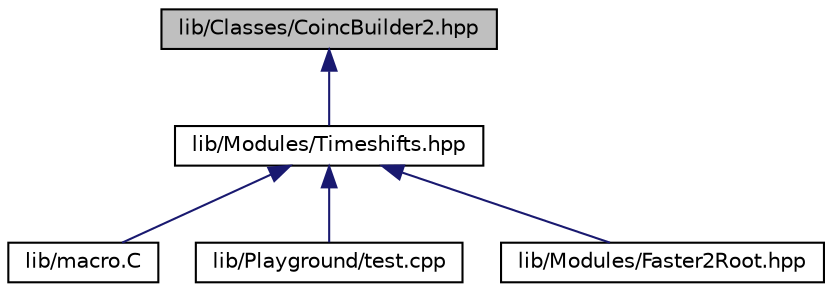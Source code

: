 digraph "lib/Classes/CoincBuilder2.hpp"
{
 // LATEX_PDF_SIZE
  edge [fontname="Helvetica",fontsize="10",labelfontname="Helvetica",labelfontsize="10"];
  node [fontname="Helvetica",fontsize="10",shape=record];
  Node1 [label="lib/Classes/CoincBuilder2.hpp",height=0.2,width=0.4,color="black", fillcolor="grey75", style="filled", fontcolor="black",tooltip=" "];
  Node1 -> Node2 [dir="back",color="midnightblue",fontsize="10",style="solid",fontname="Helvetica"];
  Node2 [label="lib/Modules/Timeshifts.hpp",height=0.2,width=0.4,color="black", fillcolor="white", style="filled",URL="$_timeshifts_8hpp.html",tooltip=" "];
  Node2 -> Node3 [dir="back",color="midnightblue",fontsize="10",style="solid",fontname="Helvetica"];
  Node3 [label="lib/macro.C",height=0.2,width=0.4,color="black", fillcolor="white", style="filled",URL="$macro_8_c.html",tooltip=" "];
  Node2 -> Node4 [dir="back",color="midnightblue",fontsize="10",style="solid",fontname="Helvetica"];
  Node4 [label="lib/Playground/test.cpp",height=0.2,width=0.4,color="black", fillcolor="white", style="filled",URL="$test_8cpp.html",tooltip=" "];
  Node2 -> Node5 [dir="back",color="midnightblue",fontsize="10",style="solid",fontname="Helvetica"];
  Node5 [label="lib/Modules/Faster2Root.hpp",height=0.2,width=0.4,color="black", fillcolor="white", style="filled",URL="$_faster2_root_8hpp.html",tooltip=" "];
}
